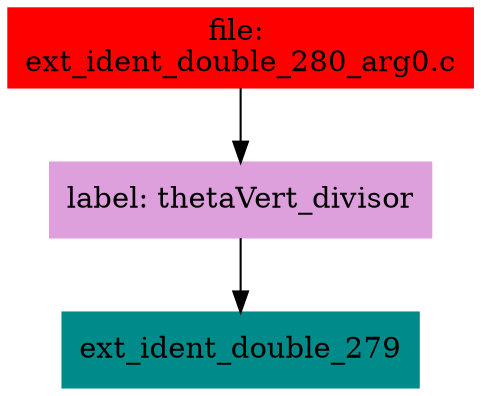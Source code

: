 digraph G {
node [shape=box]

0 [label="file: 
ext_ident_double_280_arg0.c",color=red, style=filled]
1 [label="label: thetaVert_divisor",color=plum, style=filled]
0 -> 1
2 [label="ext_ident_double_279",color=cyan4, style=filled]
1 -> 2


}


